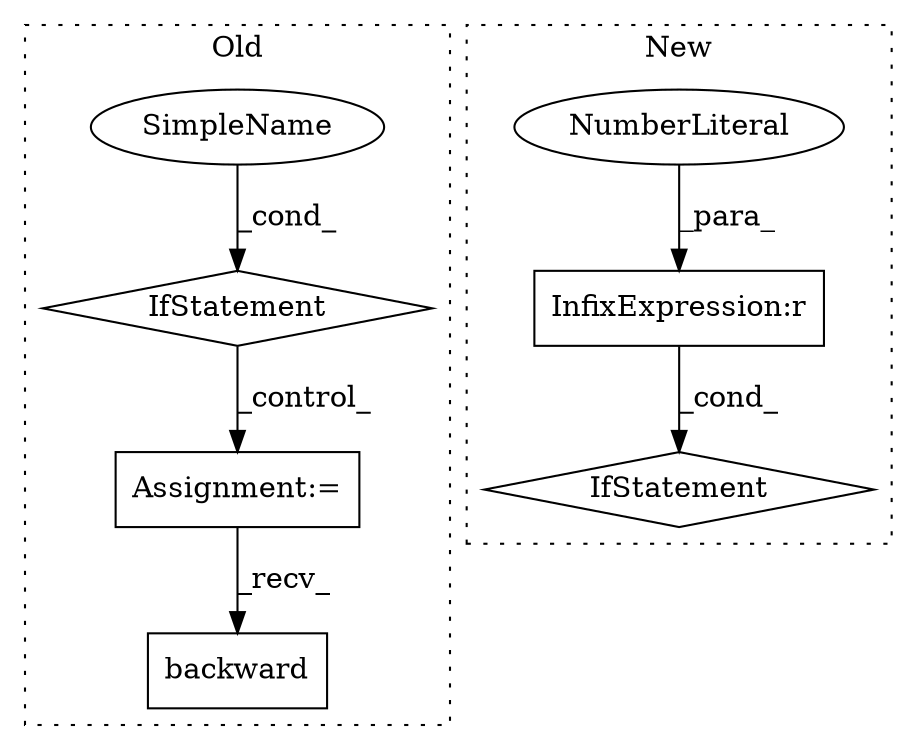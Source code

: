 digraph G {
subgraph cluster0 {
1 [label="backward" a="32" s="1454" l="10" shape="box"];
5 [label="Assignment:=" a="7" s="1411" l="2" shape="box"];
6 [label="IfStatement" a="25" s="1374,1393" l="4,2" shape="diamond"];
7 [label="SimpleName" a="42" s="" l="" shape="ellipse"];
label = "Old";
style="dotted";
}
subgraph cluster1 {
2 [label="IfStatement" a="25" s="4197,4217" l="4,2" shape="diamond"];
3 [label="InfixExpression:r" a="27" s="4213" l="3" shape="box"];
4 [label="NumberLiteral" a="34" s="4216" l="1" shape="ellipse"];
label = "New";
style="dotted";
}
3 -> 2 [label="_cond_"];
4 -> 3 [label="_para_"];
5 -> 1 [label="_recv_"];
6 -> 5 [label="_control_"];
7 -> 6 [label="_cond_"];
}